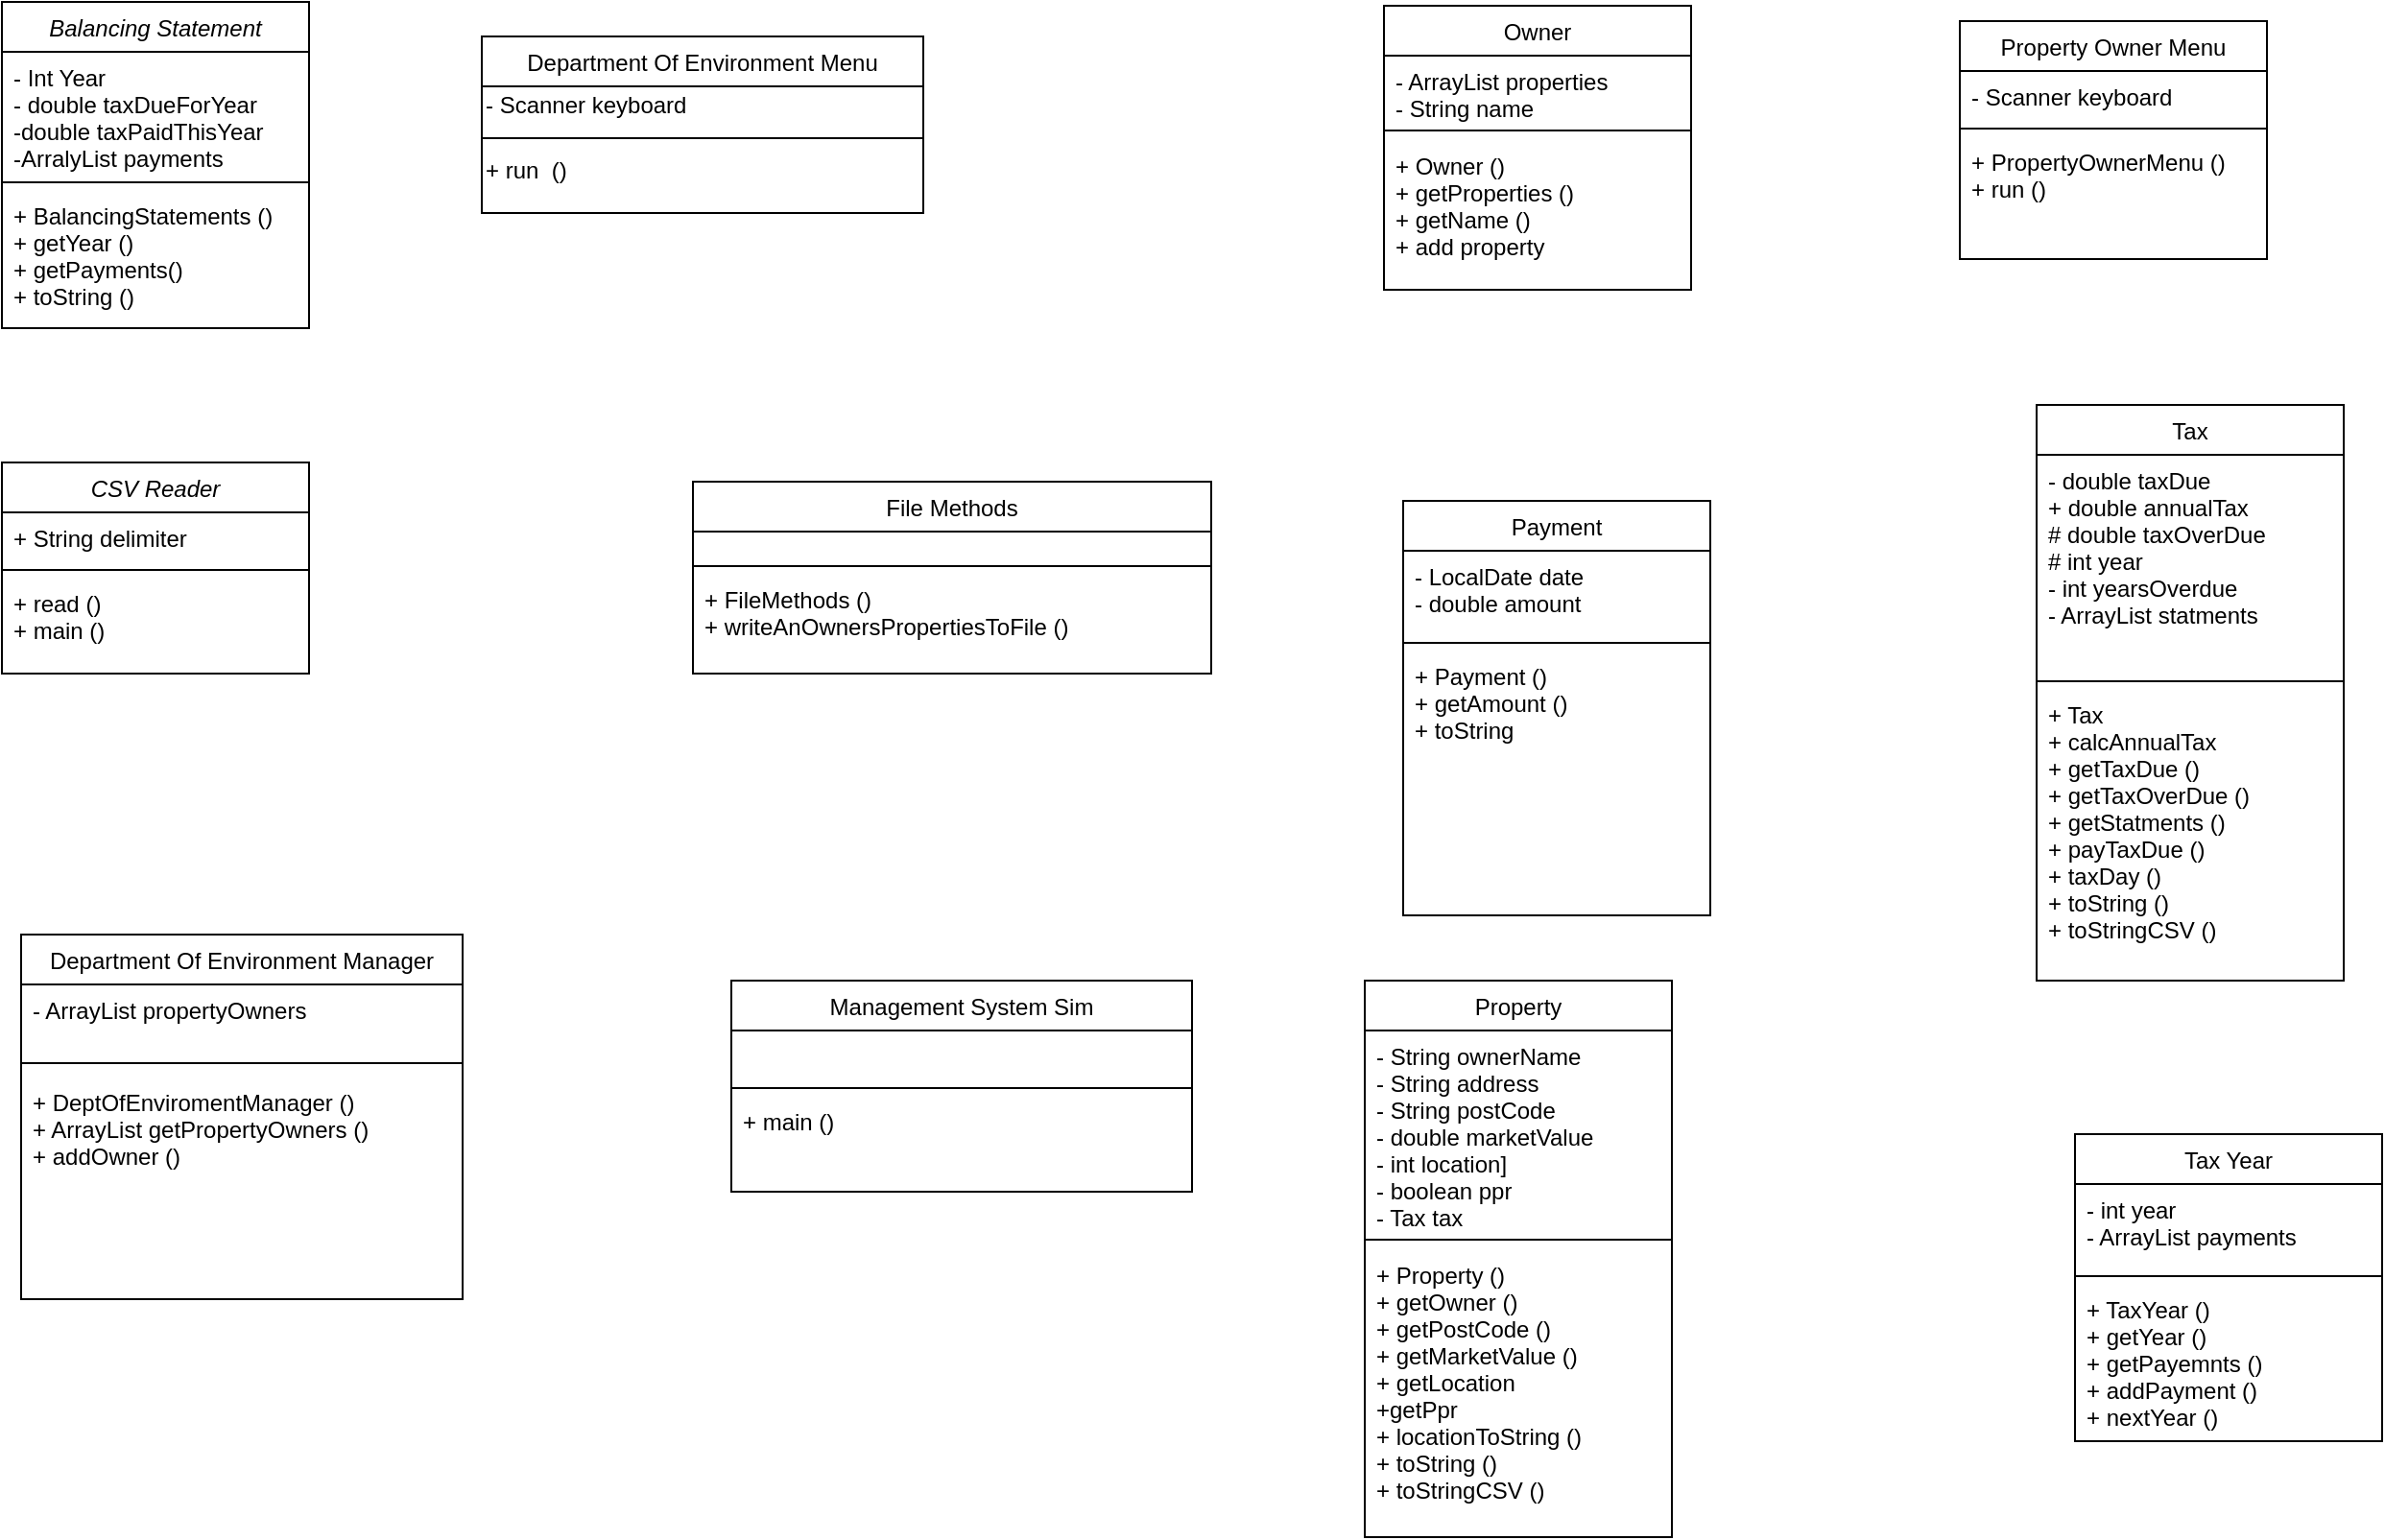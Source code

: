<mxfile version="13.10.9" type="github">
  <diagram id="C5RBs43oDa-KdzZeNtuy" name="Page-1">
    <mxGraphModel dx="2249" dy="762" grid="1" gridSize="10" guides="1" tooltips="1" connect="1" arrows="1" fold="1" page="1" pageScale="1" pageWidth="827" pageHeight="1169" math="0" shadow="0">
      <root>
        <mxCell id="WIyWlLk6GJQsqaUBKTNV-0" />
        <mxCell id="WIyWlLk6GJQsqaUBKTNV-1" parent="WIyWlLk6GJQsqaUBKTNV-0" />
        <mxCell id="zkfFHV4jXpPFQw0GAbJ--0" value="Balancing Statement" style="swimlane;fontStyle=2;align=center;verticalAlign=top;childLayout=stackLayout;horizontal=1;startSize=26;horizontalStack=0;resizeParent=1;resizeLast=0;collapsible=1;marginBottom=0;rounded=0;shadow=0;strokeWidth=1;" parent="WIyWlLk6GJQsqaUBKTNV-1" vertex="1">
          <mxGeometry x="-300" width="160" height="170" as="geometry">
            <mxRectangle x="230" y="140" width="160" height="26" as="alternateBounds" />
          </mxGeometry>
        </mxCell>
        <mxCell id="zkfFHV4jXpPFQw0GAbJ--3" value="- Int Year&#xa;- double taxDueForYear&#xa;-double taxPaidThisYear&#xa;-ArralyList payments" style="text;align=left;verticalAlign=top;spacingLeft=4;spacingRight=4;overflow=hidden;rotatable=0;points=[[0,0.5],[1,0.5]];portConstraint=eastwest;rounded=0;shadow=0;html=0;" parent="zkfFHV4jXpPFQw0GAbJ--0" vertex="1">
          <mxGeometry y="26" width="160" height="64" as="geometry" />
        </mxCell>
        <mxCell id="zkfFHV4jXpPFQw0GAbJ--4" value="" style="line;html=1;strokeWidth=1;align=left;verticalAlign=middle;spacingTop=-1;spacingLeft=3;spacingRight=3;rotatable=0;labelPosition=right;points=[];portConstraint=eastwest;" parent="zkfFHV4jXpPFQw0GAbJ--0" vertex="1">
          <mxGeometry y="90" width="160" height="8" as="geometry" />
        </mxCell>
        <mxCell id="CVB_OSd5Eeginz5UbOOS-40" value="+ BalancingStatements ()&#xa;+ getYear ()&#xa;+ getPayments()&#xa;+ toString ()" style="text;align=left;verticalAlign=top;spacingLeft=4;spacingRight=4;overflow=hidden;rotatable=0;points=[[0,0.5],[1,0.5]];portConstraint=eastwest;rounded=0;shadow=0;html=0;" vertex="1" parent="zkfFHV4jXpPFQw0GAbJ--0">
          <mxGeometry y="98" width="160" height="64" as="geometry" />
        </mxCell>
        <mxCell id="zkfFHV4jXpPFQw0GAbJ--13" value="Department Of Environment Manager" style="swimlane;fontStyle=0;align=center;verticalAlign=top;childLayout=stackLayout;horizontal=1;startSize=26;horizontalStack=0;resizeParent=1;resizeLast=0;collapsible=1;marginBottom=0;rounded=0;shadow=0;strokeWidth=1;" parent="WIyWlLk6GJQsqaUBKTNV-1" vertex="1">
          <mxGeometry x="-290" y="486" width="230" height="190" as="geometry">
            <mxRectangle x="340" y="380" width="170" height="26" as="alternateBounds" />
          </mxGeometry>
        </mxCell>
        <mxCell id="CVB_OSd5Eeginz5UbOOS-42" value="- ArrayList propertyOwners" style="text;align=left;verticalAlign=top;spacingLeft=4;spacingRight=4;overflow=hidden;rotatable=0;points=[[0,0.5],[1,0.5]];portConstraint=eastwest;rounded=0;shadow=0;html=0;" vertex="1" parent="zkfFHV4jXpPFQw0GAbJ--13">
          <mxGeometry y="26" width="230" height="34" as="geometry" />
        </mxCell>
        <mxCell id="CVB_OSd5Eeginz5UbOOS-12" value="" style="line;html=1;strokeWidth=1;align=left;verticalAlign=middle;spacingTop=-1;spacingLeft=3;spacingRight=3;rotatable=0;labelPosition=right;points=[];portConstraint=eastwest;" vertex="1" parent="zkfFHV4jXpPFQw0GAbJ--13">
          <mxGeometry y="60" width="230" height="14" as="geometry" />
        </mxCell>
        <mxCell id="CVB_OSd5Eeginz5UbOOS-43" value="+ DeptOfEnviromentManager ()&#xa;+ ArrayList getPropertyOwners ()&#xa;+ addOwner ()&#xa;" style="text;align=left;verticalAlign=top;spacingLeft=4;spacingRight=4;overflow=hidden;rotatable=0;points=[[0,0.5],[1,0.5]];portConstraint=eastwest;rounded=0;shadow=0;html=0;" vertex="1" parent="zkfFHV4jXpPFQw0GAbJ--13">
          <mxGeometry y="74" width="230" height="56" as="geometry" />
        </mxCell>
        <mxCell id="zkfFHV4jXpPFQw0GAbJ--17" value="File Methods" style="swimlane;fontStyle=0;align=center;verticalAlign=top;childLayout=stackLayout;horizontal=1;startSize=26;horizontalStack=0;resizeParent=1;resizeLast=0;collapsible=1;marginBottom=0;rounded=0;shadow=0;strokeWidth=1;" parent="WIyWlLk6GJQsqaUBKTNV-1" vertex="1">
          <mxGeometry x="60" y="250" width="270" height="100" as="geometry">
            <mxRectangle x="550" y="140" width="160" height="26" as="alternateBounds" />
          </mxGeometry>
        </mxCell>
        <mxCell id="zkfFHV4jXpPFQw0GAbJ--22" value=" " style="text;align=left;verticalAlign=top;spacingLeft=4;spacingRight=4;overflow=hidden;rotatable=0;points=[[0,0.5],[1,0.5]];portConstraint=eastwest;rounded=0;shadow=0;html=0;" parent="zkfFHV4jXpPFQw0GAbJ--17" vertex="1">
          <mxGeometry y="26" width="270" height="14" as="geometry" />
        </mxCell>
        <mxCell id="zkfFHV4jXpPFQw0GAbJ--23" value="" style="line;html=1;strokeWidth=1;align=left;verticalAlign=middle;spacingTop=-1;spacingLeft=3;spacingRight=3;rotatable=0;labelPosition=right;points=[];portConstraint=eastwest;" parent="zkfFHV4jXpPFQw0GAbJ--17" vertex="1">
          <mxGeometry y="40" width="270" height="8" as="geometry" />
        </mxCell>
        <mxCell id="CVB_OSd5Eeginz5UbOOS-49" value="+ FileMethods ()&#xa;+ writeAnOwnersPropertiesToFile ()" style="text;align=left;verticalAlign=top;spacingLeft=4;spacingRight=4;overflow=hidden;rotatable=0;points=[[0,0.5],[1,0.5]];portConstraint=eastwest;rounded=0;shadow=0;html=0;" vertex="1" parent="zkfFHV4jXpPFQw0GAbJ--17">
          <mxGeometry y="48" width="270" height="42" as="geometry" />
        </mxCell>
        <mxCell id="CVB_OSd5Eeginz5UbOOS-4" value="CSV Reader" style="swimlane;fontStyle=2;align=center;verticalAlign=top;childLayout=stackLayout;horizontal=1;startSize=26;horizontalStack=0;resizeParent=1;resizeLast=0;collapsible=1;marginBottom=0;rounded=0;shadow=0;strokeWidth=1;" vertex="1" parent="WIyWlLk6GJQsqaUBKTNV-1">
          <mxGeometry x="-300" y="240" width="160" height="110" as="geometry">
            <mxRectangle x="120" y="360" width="160" height="26" as="alternateBounds" />
          </mxGeometry>
        </mxCell>
        <mxCell id="CVB_OSd5Eeginz5UbOOS-7" value="+ String delimiter" style="text;align=left;verticalAlign=top;spacingLeft=4;spacingRight=4;overflow=hidden;rotatable=0;points=[[0,0.5],[1,0.5]];portConstraint=eastwest;rounded=0;shadow=0;html=0;" vertex="1" parent="CVB_OSd5Eeginz5UbOOS-4">
          <mxGeometry y="26" width="160" height="26" as="geometry" />
        </mxCell>
        <mxCell id="CVB_OSd5Eeginz5UbOOS-8" value="" style="line;html=1;strokeWidth=1;align=left;verticalAlign=middle;spacingTop=-1;spacingLeft=3;spacingRight=3;rotatable=0;labelPosition=right;points=[];portConstraint=eastwest;" vertex="1" parent="CVB_OSd5Eeginz5UbOOS-4">
          <mxGeometry y="52" width="160" height="8" as="geometry" />
        </mxCell>
        <mxCell id="CVB_OSd5Eeginz5UbOOS-41" value="+ read ()&#xa;+ main ()" style="text;align=left;verticalAlign=top;spacingLeft=4;spacingRight=4;overflow=hidden;rotatable=0;points=[[0,0.5],[1,0.5]];portConstraint=eastwest;rounded=0;shadow=0;html=0;" vertex="1" parent="CVB_OSd5Eeginz5UbOOS-4">
          <mxGeometry y="60" width="160" height="50" as="geometry" />
        </mxCell>
        <mxCell id="CVB_OSd5Eeginz5UbOOS-13" value="Department Of Environment Menu" style="swimlane;fontStyle=0;align=center;verticalAlign=top;childLayout=stackLayout;horizontal=1;startSize=26;horizontalStack=0;resizeParent=1;resizeLast=0;collapsible=1;marginBottom=0;rounded=0;shadow=0;strokeWidth=1;" vertex="1" parent="WIyWlLk6GJQsqaUBKTNV-1">
          <mxGeometry x="-50" y="18" width="230" height="92" as="geometry">
            <mxRectangle x="340" y="380" width="170" height="26" as="alternateBounds" />
          </mxGeometry>
        </mxCell>
        <mxCell id="CVB_OSd5Eeginz5UbOOS-38" value="- Scanner keyboard" style="text;html=1;align=left;verticalAlign=middle;resizable=0;points=[];autosize=1;" vertex="1" parent="CVB_OSd5Eeginz5UbOOS-13">
          <mxGeometry y="26" width="230" height="20" as="geometry" />
        </mxCell>
        <mxCell id="CVB_OSd5Eeginz5UbOOS-14" value="" style="line;html=1;strokeWidth=1;align=left;verticalAlign=middle;spacingTop=-1;spacingLeft=3;spacingRight=3;rotatable=0;labelPosition=right;points=[];portConstraint=eastwest;" vertex="1" parent="CVB_OSd5Eeginz5UbOOS-13">
          <mxGeometry y="46" width="230" height="14" as="geometry" />
        </mxCell>
        <mxCell id="CVB_OSd5Eeginz5UbOOS-44" value="+ run&amp;nbsp; ()" style="text;html=1;align=left;verticalAlign=middle;resizable=0;points=[];autosize=1;" vertex="1" parent="CVB_OSd5Eeginz5UbOOS-13">
          <mxGeometry y="60" width="230" height="20" as="geometry" />
        </mxCell>
        <mxCell id="CVB_OSd5Eeginz5UbOOS-15" value=" " style="text;align=left;verticalAlign=top;spacingLeft=4;spacingRight=4;overflow=hidden;rotatable=0;points=[[0,0.5],[1,0.5]];portConstraint=eastwest;rounded=0;shadow=0;html=0;" vertex="1" parent="WIyWlLk6GJQsqaUBKTNV-1">
          <mxGeometry x="40" y="496" width="160" height="26" as="geometry" />
        </mxCell>
        <mxCell id="CVB_OSd5Eeginz5UbOOS-16" value="Management System Sim" style="swimlane;fontStyle=0;align=center;verticalAlign=top;childLayout=stackLayout;horizontal=1;startSize=26;horizontalStack=0;resizeParent=1;resizeLast=0;collapsible=1;marginBottom=0;rounded=0;shadow=0;strokeWidth=1;" vertex="1" parent="WIyWlLk6GJQsqaUBKTNV-1">
          <mxGeometry x="80" y="510" width="240" height="110" as="geometry">
            <mxRectangle x="550" y="140" width="160" height="26" as="alternateBounds" />
          </mxGeometry>
        </mxCell>
        <mxCell id="CVB_OSd5Eeginz5UbOOS-17" value=" " style="text;align=left;verticalAlign=top;spacingLeft=4;spacingRight=4;overflow=hidden;rotatable=0;points=[[0,0.5],[1,0.5]];portConstraint=eastwest;rounded=0;shadow=0;html=0;" vertex="1" parent="CVB_OSd5Eeginz5UbOOS-16">
          <mxGeometry y="26" width="240" height="26" as="geometry" />
        </mxCell>
        <mxCell id="CVB_OSd5Eeginz5UbOOS-18" value="" style="line;html=1;strokeWidth=1;align=left;verticalAlign=middle;spacingTop=-1;spacingLeft=3;spacingRight=3;rotatable=0;labelPosition=right;points=[];portConstraint=eastwest;" vertex="1" parent="CVB_OSd5Eeginz5UbOOS-16">
          <mxGeometry y="52" width="240" height="8" as="geometry" />
        </mxCell>
        <mxCell id="CVB_OSd5Eeginz5UbOOS-47" value="+ main ()" style="text;align=left;verticalAlign=top;spacingLeft=4;spacingRight=4;overflow=hidden;rotatable=0;points=[[0,0.5],[1,0.5]];portConstraint=eastwest;rounded=0;shadow=0;html=0;" vertex="1" parent="CVB_OSd5Eeginz5UbOOS-16">
          <mxGeometry y="60" width="240" height="40" as="geometry" />
        </mxCell>
        <mxCell id="CVB_OSd5Eeginz5UbOOS-19" value="Owner" style="swimlane;fontStyle=0;align=center;verticalAlign=top;childLayout=stackLayout;horizontal=1;startSize=26;horizontalStack=0;resizeParent=1;resizeLast=0;collapsible=1;marginBottom=0;rounded=0;shadow=0;strokeWidth=1;" vertex="1" parent="WIyWlLk6GJQsqaUBKTNV-1">
          <mxGeometry x="420" y="2" width="160" height="148" as="geometry">
            <mxRectangle x="550" y="140" width="160" height="26" as="alternateBounds" />
          </mxGeometry>
        </mxCell>
        <mxCell id="CVB_OSd5Eeginz5UbOOS-20" value="- ArrayList properties&#xa;- String name" style="text;align=left;verticalAlign=top;spacingLeft=4;spacingRight=4;overflow=hidden;rotatable=0;points=[[0,0.5],[1,0.5]];portConstraint=eastwest;rounded=0;shadow=0;html=0;" vertex="1" parent="CVB_OSd5Eeginz5UbOOS-19">
          <mxGeometry y="26" width="160" height="34" as="geometry" />
        </mxCell>
        <mxCell id="CVB_OSd5Eeginz5UbOOS-21" value="" style="line;html=1;strokeWidth=1;align=left;verticalAlign=middle;spacingTop=-1;spacingLeft=3;spacingRight=3;rotatable=0;labelPosition=right;points=[];portConstraint=eastwest;" vertex="1" parent="CVB_OSd5Eeginz5UbOOS-19">
          <mxGeometry y="60" width="160" height="10" as="geometry" />
        </mxCell>
        <mxCell id="CVB_OSd5Eeginz5UbOOS-48" value="+ Owner ()&#xa;+ getProperties ()&#xa;+ getName ()&#xa;+ add property" style="text;align=left;verticalAlign=top;spacingLeft=4;spacingRight=4;overflow=hidden;rotatable=0;points=[[0,0.5],[1,0.5]];portConstraint=eastwest;rounded=0;shadow=0;html=0;" vertex="1" parent="CVB_OSd5Eeginz5UbOOS-19">
          <mxGeometry y="70" width="160" height="64" as="geometry" />
        </mxCell>
        <mxCell id="CVB_OSd5Eeginz5UbOOS-22" value="Payment" style="swimlane;fontStyle=0;align=center;verticalAlign=top;childLayout=stackLayout;horizontal=1;startSize=26;horizontalStack=0;resizeParent=1;resizeLast=0;collapsible=1;marginBottom=0;rounded=0;shadow=0;strokeWidth=1;" vertex="1" parent="WIyWlLk6GJQsqaUBKTNV-1">
          <mxGeometry x="430" y="260" width="160" height="216" as="geometry">
            <mxRectangle x="550" y="140" width="160" height="26" as="alternateBounds" />
          </mxGeometry>
        </mxCell>
        <mxCell id="CVB_OSd5Eeginz5UbOOS-23" value="- LocalDate date&#xa;- double amount" style="text;align=left;verticalAlign=top;spacingLeft=4;spacingRight=4;overflow=hidden;rotatable=0;points=[[0,0.5],[1,0.5]];portConstraint=eastwest;rounded=0;shadow=0;html=0;" vertex="1" parent="CVB_OSd5Eeginz5UbOOS-22">
          <mxGeometry y="26" width="160" height="44" as="geometry" />
        </mxCell>
        <mxCell id="CVB_OSd5Eeginz5UbOOS-24" value="" style="line;html=1;strokeWidth=1;align=left;verticalAlign=middle;spacingTop=-1;spacingLeft=3;spacingRight=3;rotatable=0;labelPosition=right;points=[];portConstraint=eastwest;" vertex="1" parent="CVB_OSd5Eeginz5UbOOS-22">
          <mxGeometry y="70" width="160" height="8" as="geometry" />
        </mxCell>
        <mxCell id="CVB_OSd5Eeginz5UbOOS-50" value="+ Payment ()&#xa;+ getAmount ()&#xa;+ toString" style="text;align=left;verticalAlign=top;spacingLeft=4;spacingRight=4;overflow=hidden;rotatable=0;points=[[0,0.5],[1,0.5]];portConstraint=eastwest;rounded=0;shadow=0;html=0;" vertex="1" parent="CVB_OSd5Eeginz5UbOOS-22">
          <mxGeometry y="78" width="160" height="64" as="geometry" />
        </mxCell>
        <mxCell id="CVB_OSd5Eeginz5UbOOS-25" value="Property" style="swimlane;fontStyle=0;align=center;verticalAlign=top;childLayout=stackLayout;horizontal=1;startSize=26;horizontalStack=0;resizeParent=1;resizeLast=0;collapsible=1;marginBottom=0;rounded=0;shadow=0;strokeWidth=1;" vertex="1" parent="WIyWlLk6GJQsqaUBKTNV-1">
          <mxGeometry x="410" y="510" width="160" height="290" as="geometry">
            <mxRectangle x="550" y="140" width="160" height="26" as="alternateBounds" />
          </mxGeometry>
        </mxCell>
        <mxCell id="CVB_OSd5Eeginz5UbOOS-26" value="- String ownerName&#xa;- String address&#xa;- String postCode&#xa;- double marketValue&#xa;- int location]&#xa;- boolean ppr&#xa;- Tax tax" style="text;align=left;verticalAlign=top;spacingLeft=4;spacingRight=4;overflow=hidden;rotatable=0;points=[[0,0.5],[1,0.5]];portConstraint=eastwest;rounded=0;shadow=0;html=0;" vertex="1" parent="CVB_OSd5Eeginz5UbOOS-25">
          <mxGeometry y="26" width="160" height="104" as="geometry" />
        </mxCell>
        <mxCell id="CVB_OSd5Eeginz5UbOOS-27" value="" style="line;html=1;strokeWidth=1;align=left;verticalAlign=middle;spacingTop=-1;spacingLeft=3;spacingRight=3;rotatable=0;labelPosition=right;points=[];portConstraint=eastwest;" vertex="1" parent="CVB_OSd5Eeginz5UbOOS-25">
          <mxGeometry y="130" width="160" height="10" as="geometry" />
        </mxCell>
        <mxCell id="CVB_OSd5Eeginz5UbOOS-51" value="+ Property ()&#xa;+ getOwner ()&#xa;+ getPostCode ()&#xa;+ getMarketValue ()&#xa;+ getLocation&#xa;+getPpr&#xa;+ locationToString ()&#xa;+ toString ()&#xa;+ toStringCSV ()" style="text;align=left;verticalAlign=top;spacingLeft=4;spacingRight=4;overflow=hidden;rotatable=0;points=[[0,0.5],[1,0.5]];portConstraint=eastwest;rounded=0;shadow=0;html=0;" vertex="1" parent="CVB_OSd5Eeginz5UbOOS-25">
          <mxGeometry y="140" width="160" height="140" as="geometry" />
        </mxCell>
        <mxCell id="CVB_OSd5Eeginz5UbOOS-28" value="Property Owner Menu" style="swimlane;fontStyle=0;align=center;verticalAlign=top;childLayout=stackLayout;horizontal=1;startSize=26;horizontalStack=0;resizeParent=1;resizeLast=0;collapsible=1;marginBottom=0;rounded=0;shadow=0;strokeWidth=1;" vertex="1" parent="WIyWlLk6GJQsqaUBKTNV-1">
          <mxGeometry x="720" y="10" width="160" height="124" as="geometry">
            <mxRectangle x="550" y="140" width="160" height="26" as="alternateBounds" />
          </mxGeometry>
        </mxCell>
        <mxCell id="CVB_OSd5Eeginz5UbOOS-29" value="- Scanner keyboard" style="text;align=left;verticalAlign=top;spacingLeft=4;spacingRight=4;overflow=hidden;rotatable=0;points=[[0,0.5],[1,0.5]];portConstraint=eastwest;rounded=0;shadow=0;html=0;" vertex="1" parent="CVB_OSd5Eeginz5UbOOS-28">
          <mxGeometry y="26" width="160" height="26" as="geometry" />
        </mxCell>
        <mxCell id="CVB_OSd5Eeginz5UbOOS-30" value="" style="line;html=1;strokeWidth=1;align=left;verticalAlign=middle;spacingTop=-1;spacingLeft=3;spacingRight=3;rotatable=0;labelPosition=right;points=[];portConstraint=eastwest;" vertex="1" parent="CVB_OSd5Eeginz5UbOOS-28">
          <mxGeometry y="52" width="160" height="8" as="geometry" />
        </mxCell>
        <mxCell id="CVB_OSd5Eeginz5UbOOS-52" value="+ PropertyOwnerMenu ()&#xa;+ run ()" style="text;align=left;verticalAlign=top;spacingLeft=4;spacingRight=4;overflow=hidden;rotatable=0;points=[[0,0.5],[1,0.5]];portConstraint=eastwest;rounded=0;shadow=0;html=0;" vertex="1" parent="CVB_OSd5Eeginz5UbOOS-28">
          <mxGeometry y="60" width="160" height="64" as="geometry" />
        </mxCell>
        <mxCell id="CVB_OSd5Eeginz5UbOOS-31" value="Tax Year" style="swimlane;fontStyle=0;align=center;verticalAlign=top;childLayout=stackLayout;horizontal=1;startSize=26;horizontalStack=0;resizeParent=1;resizeLast=0;collapsible=1;marginBottom=0;rounded=0;shadow=0;strokeWidth=1;" vertex="1" parent="WIyWlLk6GJQsqaUBKTNV-1">
          <mxGeometry x="780" y="590" width="160" height="160" as="geometry">
            <mxRectangle x="550" y="140" width="160" height="26" as="alternateBounds" />
          </mxGeometry>
        </mxCell>
        <mxCell id="CVB_OSd5Eeginz5UbOOS-32" value="- int year&#xa;- ArrayList payments" style="text;align=left;verticalAlign=top;spacingLeft=4;spacingRight=4;overflow=hidden;rotatable=0;points=[[0,0.5],[1,0.5]];portConstraint=eastwest;rounded=0;shadow=0;html=0;" vertex="1" parent="CVB_OSd5Eeginz5UbOOS-31">
          <mxGeometry y="26" width="160" height="44" as="geometry" />
        </mxCell>
        <mxCell id="CVB_OSd5Eeginz5UbOOS-33" value="" style="line;html=1;strokeWidth=1;align=left;verticalAlign=middle;spacingTop=-1;spacingLeft=3;spacingRight=3;rotatable=0;labelPosition=right;points=[];portConstraint=eastwest;" vertex="1" parent="CVB_OSd5Eeginz5UbOOS-31">
          <mxGeometry y="70" width="160" height="8" as="geometry" />
        </mxCell>
        <mxCell id="CVB_OSd5Eeginz5UbOOS-54" value="+ TaxYear ()&#xa;+ getYear ()&#xa;+ getPayemnts ()&#xa;+ addPayment ()&#xa;+ nextYear ()" style="text;align=left;verticalAlign=top;spacingLeft=4;spacingRight=4;overflow=hidden;rotatable=0;points=[[0,0.5],[1,0.5]];portConstraint=eastwest;rounded=0;shadow=0;html=0;" vertex="1" parent="CVB_OSd5Eeginz5UbOOS-31">
          <mxGeometry y="78" width="160" height="82" as="geometry" />
        </mxCell>
        <mxCell id="CVB_OSd5Eeginz5UbOOS-34" value="Tax" style="swimlane;fontStyle=0;align=center;verticalAlign=top;childLayout=stackLayout;horizontal=1;startSize=26;horizontalStack=0;resizeParent=1;resizeLast=0;collapsible=1;marginBottom=0;rounded=0;shadow=0;strokeWidth=1;" vertex="1" parent="WIyWlLk6GJQsqaUBKTNV-1">
          <mxGeometry x="760" y="210" width="160" height="300" as="geometry">
            <mxRectangle x="550" y="140" width="160" height="26" as="alternateBounds" />
          </mxGeometry>
        </mxCell>
        <mxCell id="CVB_OSd5Eeginz5UbOOS-35" value="- double taxDue&#xa;+ double annualTax&#xa;# double taxOverDue&#xa;# int year&#xa;- int yearsOverdue&#xa;- ArrayList statments" style="text;align=left;verticalAlign=top;spacingLeft=4;spacingRight=4;overflow=hidden;rotatable=0;points=[[0,0.5],[1,0.5]];portConstraint=eastwest;rounded=0;shadow=0;html=0;" vertex="1" parent="CVB_OSd5Eeginz5UbOOS-34">
          <mxGeometry y="26" width="160" height="114" as="geometry" />
        </mxCell>
        <mxCell id="CVB_OSd5Eeginz5UbOOS-36" value="" style="line;html=1;strokeWidth=1;align=left;verticalAlign=middle;spacingTop=-1;spacingLeft=3;spacingRight=3;rotatable=0;labelPosition=right;points=[];portConstraint=eastwest;" vertex="1" parent="CVB_OSd5Eeginz5UbOOS-34">
          <mxGeometry y="140" width="160" height="8" as="geometry" />
        </mxCell>
        <mxCell id="CVB_OSd5Eeginz5UbOOS-53" value="+ Tax&#xa;+ calcAnnualTax&#xa;+ getTaxDue ()&#xa;+ getTaxOverDue ()&#xa;+ getStatments ()&#xa;+ payTaxDue ()&#xa;+ taxDay ()&#xa;+ toString ()&#xa;+ toStringCSV ()" style="text;align=left;verticalAlign=top;spacingLeft=4;spacingRight=4;overflow=hidden;rotatable=0;points=[[0,0.5],[1,0.5]];portConstraint=eastwest;rounded=0;shadow=0;html=0;" vertex="1" parent="CVB_OSd5Eeginz5UbOOS-34">
          <mxGeometry y="148" width="160" height="142" as="geometry" />
        </mxCell>
      </root>
    </mxGraphModel>
  </diagram>
</mxfile>
